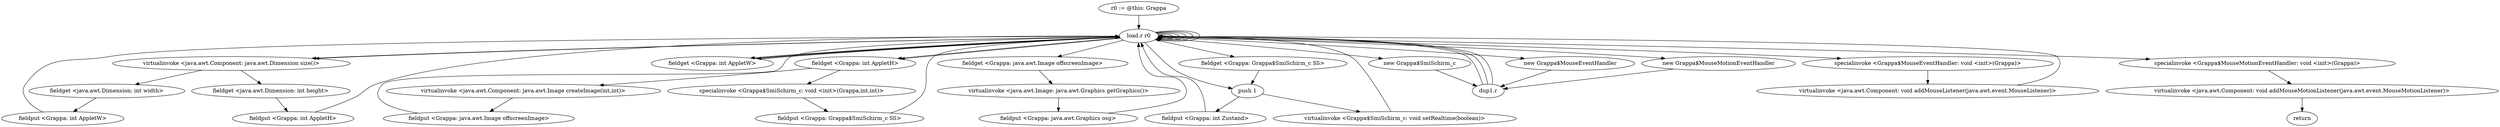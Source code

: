 digraph "" {
    "r0 := @this: Grappa"
    "load.r r0"
    "r0 := @this: Grappa"->"load.r r0";
    "load.r r0"->"load.r r0";
    "virtualinvoke <java.awt.Component: java.awt.Dimension size()>"
    "load.r r0"->"virtualinvoke <java.awt.Component: java.awt.Dimension size()>";
    "fieldget <java.awt.Dimension: int width>"
    "virtualinvoke <java.awt.Component: java.awt.Dimension size()>"->"fieldget <java.awt.Dimension: int width>";
    "fieldput <Grappa: int AppletW>"
    "fieldget <java.awt.Dimension: int width>"->"fieldput <Grappa: int AppletW>";
    "fieldput <Grappa: int AppletW>"->"load.r r0";
    "load.r r0"->"load.r r0";
    "load.r r0"->"virtualinvoke <java.awt.Component: java.awt.Dimension size()>";
    "fieldget <java.awt.Dimension: int height>"
    "virtualinvoke <java.awt.Component: java.awt.Dimension size()>"->"fieldget <java.awt.Dimension: int height>";
    "fieldput <Grappa: int AppletH>"
    "fieldget <java.awt.Dimension: int height>"->"fieldput <Grappa: int AppletH>";
    "fieldput <Grappa: int AppletH>"->"load.r r0";
    "load.r r0"->"load.r r0";
    "load.r r0"->"load.r r0";
    "fieldget <Grappa: int AppletW>"
    "load.r r0"->"fieldget <Grappa: int AppletW>";
    "fieldget <Grappa: int AppletW>"->"load.r r0";
    "fieldget <Grappa: int AppletH>"
    "load.r r0"->"fieldget <Grappa: int AppletH>";
    "virtualinvoke <java.awt.Component: java.awt.Image createImage(int,int)>"
    "fieldget <Grappa: int AppletH>"->"virtualinvoke <java.awt.Component: java.awt.Image createImage(int,int)>";
    "fieldput <Grappa: java.awt.Image offscreenImage>"
    "virtualinvoke <java.awt.Component: java.awt.Image createImage(int,int)>"->"fieldput <Grappa: java.awt.Image offscreenImage>";
    "fieldput <Grappa: java.awt.Image offscreenImage>"->"load.r r0";
    "load.r r0"->"load.r r0";
    "fieldget <Grappa: java.awt.Image offscreenImage>"
    "load.r r0"->"fieldget <Grappa: java.awt.Image offscreenImage>";
    "virtualinvoke <java.awt.Image: java.awt.Graphics getGraphics()>"
    "fieldget <Grappa: java.awt.Image offscreenImage>"->"virtualinvoke <java.awt.Image: java.awt.Graphics getGraphics()>";
    "fieldput <Grappa: java.awt.Graphics osg>"
    "virtualinvoke <java.awt.Image: java.awt.Graphics getGraphics()>"->"fieldput <Grappa: java.awt.Graphics osg>";
    "fieldput <Grappa: java.awt.Graphics osg>"->"load.r r0";
    "push 1"
    "load.r r0"->"push 1";
    "fieldput <Grappa: int Zustand>"
    "push 1"->"fieldput <Grappa: int Zustand>";
    "fieldput <Grappa: int Zustand>"->"load.r r0";
    "new Grappa$SmiSchirm_c"
    "load.r r0"->"new Grappa$SmiSchirm_c";
    "dup1.r"
    "new Grappa$SmiSchirm_c"->"dup1.r";
    "dup1.r"->"load.r r0";
    "load.r r0"->"load.r r0";
    "load.r r0"->"fieldget <Grappa: int AppletW>";
    "fieldget <Grappa: int AppletW>"->"load.r r0";
    "load.r r0"->"fieldget <Grappa: int AppletH>";
    "specialinvoke <Grappa$SmiSchirm_c: void <init>(Grappa,int,int)>"
    "fieldget <Grappa: int AppletH>"->"specialinvoke <Grappa$SmiSchirm_c: void <init>(Grappa,int,int)>";
    "fieldput <Grappa: Grappa$SmiSchirm_c SS>"
    "specialinvoke <Grappa$SmiSchirm_c: void <init>(Grappa,int,int)>"->"fieldput <Grappa: Grappa$SmiSchirm_c SS>";
    "fieldput <Grappa: Grappa$SmiSchirm_c SS>"->"load.r r0";
    "fieldget <Grappa: Grappa$SmiSchirm_c SS>"
    "load.r r0"->"fieldget <Grappa: Grappa$SmiSchirm_c SS>";
    "fieldget <Grappa: Grappa$SmiSchirm_c SS>"->"push 1";
    "virtualinvoke <Grappa$SmiSchirm_c: void setRealtime(boolean)>"
    "push 1"->"virtualinvoke <Grappa$SmiSchirm_c: void setRealtime(boolean)>";
    "virtualinvoke <Grappa$SmiSchirm_c: void setRealtime(boolean)>"->"load.r r0";
    "new Grappa$MouseEventHandler"
    "load.r r0"->"new Grappa$MouseEventHandler";
    "new Grappa$MouseEventHandler"->"dup1.r";
    "dup1.r"->"load.r r0";
    "specialinvoke <Grappa$MouseEventHandler: void <init>(Grappa)>"
    "load.r r0"->"specialinvoke <Grappa$MouseEventHandler: void <init>(Grappa)>";
    "virtualinvoke <java.awt.Component: void addMouseListener(java.awt.event.MouseListener)>"
    "specialinvoke <Grappa$MouseEventHandler: void <init>(Grappa)>"->"virtualinvoke <java.awt.Component: void addMouseListener(java.awt.event.MouseListener)>";
    "virtualinvoke <java.awt.Component: void addMouseListener(java.awt.event.MouseListener)>"->"load.r r0";
    "new Grappa$MouseMotionEventHandler"
    "load.r r0"->"new Grappa$MouseMotionEventHandler";
    "new Grappa$MouseMotionEventHandler"->"dup1.r";
    "dup1.r"->"load.r r0";
    "specialinvoke <Grappa$MouseMotionEventHandler: void <init>(Grappa)>"
    "load.r r0"->"specialinvoke <Grappa$MouseMotionEventHandler: void <init>(Grappa)>";
    "virtualinvoke <java.awt.Component: void addMouseMotionListener(java.awt.event.MouseMotionListener)>"
    "specialinvoke <Grappa$MouseMotionEventHandler: void <init>(Grappa)>"->"virtualinvoke <java.awt.Component: void addMouseMotionListener(java.awt.event.MouseMotionListener)>";
    "return"
    "virtualinvoke <java.awt.Component: void addMouseMotionListener(java.awt.event.MouseMotionListener)>"->"return";
}
